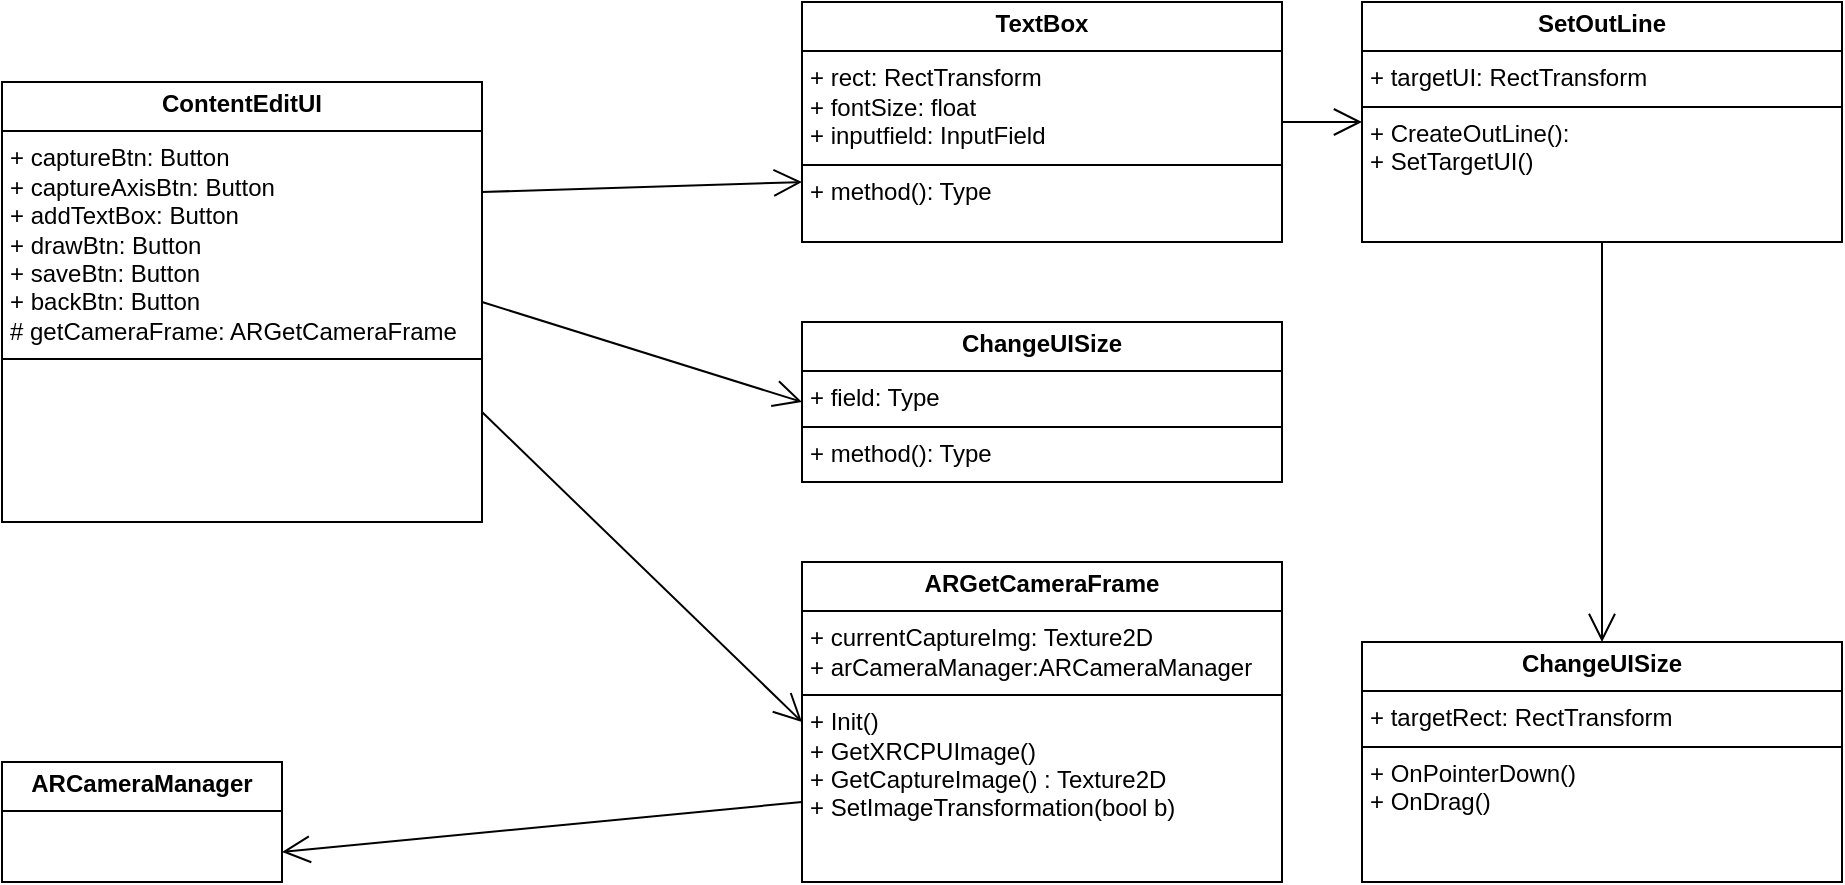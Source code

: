 <mxfile version="24.8.3">
  <diagram name="페이지-1" id="2lJk7u913TcQ77uXImUE">
    <mxGraphModel dx="1102" dy="610" grid="1" gridSize="10" guides="1" tooltips="1" connect="1" arrows="1" fold="1" page="1" pageScale="1" pageWidth="827" pageHeight="1169" math="0" shadow="0">
      <root>
        <mxCell id="0" />
        <mxCell id="1" parent="0" />
        <mxCell id="cyA9FoEB-pXJd7cD7Qrx-1" value="&lt;p style=&quot;margin:0px;margin-top:4px;text-align:center;&quot;&gt;&lt;b&gt;ContentEditUI&lt;/b&gt;&lt;/p&gt;&lt;hr size=&quot;1&quot; style=&quot;border-style:solid;&quot;&gt;&lt;p style=&quot;margin:0px;margin-left:4px;&quot;&gt;+ captureBtn: Button&lt;/p&gt;&lt;p style=&quot;margin:0px;margin-left:4px;&quot;&gt;+ captureAxisBtn: Button&lt;/p&gt;&lt;p style=&quot;margin:0px;margin-left:4px;&quot;&gt;+ addTextBox: Button&lt;/p&gt;&lt;p style=&quot;margin:0px;margin-left:4px;&quot;&gt;+ drawBtn: Button&lt;/p&gt;&lt;p style=&quot;margin:0px;margin-left:4px;&quot;&gt;+ saveBtn: Button&lt;/p&gt;&lt;p style=&quot;margin:0px;margin-left:4px;&quot;&gt;+ backBtn: Button&lt;/p&gt;&lt;p style=&quot;margin:0px;margin-left:4px;&quot;&gt;# getCameraFrame: ARGetCameraFrame&lt;/p&gt;&lt;hr size=&quot;1&quot; style=&quot;border-style:solid;&quot;&gt;&lt;p style=&quot;margin:0px;margin-left:4px;&quot;&gt;&lt;br&gt;&lt;/p&gt;" style="verticalAlign=top;align=left;overflow=fill;html=1;whiteSpace=wrap;" vertex="1" parent="1">
          <mxGeometry y="80" width="240" height="220" as="geometry" />
        </mxCell>
        <mxCell id="cyA9FoEB-pXJd7cD7Qrx-2" value="&lt;p style=&quot;margin:0px;margin-top:4px;text-align:center;&quot;&gt;&lt;b&gt;TextBox&lt;/b&gt;&lt;/p&gt;&lt;hr size=&quot;1&quot; style=&quot;border-style:solid;&quot;&gt;&lt;p style=&quot;margin:0px;margin-left:4px;&quot;&gt;+ rect: RectTransform&lt;/p&gt;&lt;p style=&quot;margin:0px;margin-left:4px;&quot;&gt;+ fontSize: float&lt;/p&gt;&lt;p style=&quot;margin:0px;margin-left:4px;&quot;&gt;+ inputfield: InputField&lt;/p&gt;&lt;hr size=&quot;1&quot; style=&quot;border-style:solid;&quot;&gt;&lt;p style=&quot;margin:0px;margin-left:4px;&quot;&gt;+ method(): Type&lt;/p&gt;" style="verticalAlign=top;align=left;overflow=fill;html=1;whiteSpace=wrap;" vertex="1" parent="1">
          <mxGeometry x="400" y="40" width="240" height="120" as="geometry" />
        </mxCell>
        <mxCell id="cyA9FoEB-pXJd7cD7Qrx-3" value="&lt;p style=&quot;margin:0px;margin-top:4px;text-align:center;&quot;&gt;&lt;b&gt;ChangeUISize&lt;/b&gt;&lt;/p&gt;&lt;hr size=&quot;1&quot; style=&quot;border-style:solid;&quot;&gt;&lt;p style=&quot;margin:0px;margin-left:4px;&quot;&gt;+ field: Type&lt;/p&gt;&lt;hr size=&quot;1&quot; style=&quot;border-style:solid;&quot;&gt;&lt;p style=&quot;margin:0px;margin-left:4px;&quot;&gt;+ method(): Type&lt;/p&gt;" style="verticalAlign=top;align=left;overflow=fill;html=1;whiteSpace=wrap;" vertex="1" parent="1">
          <mxGeometry x="400" y="200" width="240" height="80" as="geometry" />
        </mxCell>
        <mxCell id="cyA9FoEB-pXJd7cD7Qrx-4" value="&lt;p style=&quot;margin:0px;margin-top:4px;text-align:center;&quot;&gt;&lt;b&gt;ARGetCameraFrame&lt;/b&gt;&lt;/p&gt;&lt;hr size=&quot;1&quot; style=&quot;border-style:solid;&quot;&gt;&lt;p style=&quot;margin:0px;margin-left:4px;&quot;&gt;+ currentCaptureImg: Texture2D&lt;/p&gt;&lt;p style=&quot;margin:0px;margin-left:4px;&quot;&gt;+ arCameraManager:ARCameraManager&lt;/p&gt;&lt;hr size=&quot;1&quot; style=&quot;border-style:solid;&quot;&gt;&lt;p style=&quot;margin:0px;margin-left:4px;&quot;&gt;+ Init()&lt;/p&gt;&lt;p style=&quot;margin:0px;margin-left:4px;&quot;&gt;+ GetXRCPUImage()&lt;/p&gt;&lt;p style=&quot;margin:0px;margin-left:4px;&quot;&gt;+ GetCaptureImage() : Texture2D&lt;/p&gt;&lt;p style=&quot;margin:0px;margin-left:4px;&quot;&gt;+ SetImageTransformation(bool b)&lt;/p&gt;&lt;p style=&quot;margin:0px;margin-left:4px;&quot;&gt;&lt;br&gt;&lt;/p&gt;" style="verticalAlign=top;align=left;overflow=fill;html=1;whiteSpace=wrap;" vertex="1" parent="1">
          <mxGeometry x="400" y="320" width="240" height="160" as="geometry" />
        </mxCell>
        <mxCell id="cyA9FoEB-pXJd7cD7Qrx-5" value="" style="endArrow=open;endFill=1;endSize=12;html=1;rounded=0;exitX=1;exitY=0.25;exitDx=0;exitDy=0;entryX=0;entryY=0.75;entryDx=0;entryDy=0;" edge="1" parent="1" source="cyA9FoEB-pXJd7cD7Qrx-1" target="cyA9FoEB-pXJd7cD7Qrx-2">
          <mxGeometry width="160" relative="1" as="geometry">
            <mxPoint x="330" y="320" as="sourcePoint" />
            <mxPoint x="490" y="320" as="targetPoint" />
          </mxGeometry>
        </mxCell>
        <mxCell id="cyA9FoEB-pXJd7cD7Qrx-6" value="" style="endArrow=open;endFill=1;endSize=12;html=1;rounded=0;exitX=1;exitY=0.5;exitDx=0;exitDy=0;entryX=0;entryY=0.5;entryDx=0;entryDy=0;" edge="1" parent="1" source="cyA9FoEB-pXJd7cD7Qrx-1" target="cyA9FoEB-pXJd7cD7Qrx-3">
          <mxGeometry width="160" relative="1" as="geometry">
            <mxPoint x="330" y="320" as="sourcePoint" />
            <mxPoint x="490" y="320" as="targetPoint" />
          </mxGeometry>
        </mxCell>
        <mxCell id="cyA9FoEB-pXJd7cD7Qrx-7" value="" style="endArrow=open;endFill=1;endSize=12;html=1;rounded=0;exitX=1;exitY=0.75;exitDx=0;exitDy=0;entryX=0;entryY=0.5;entryDx=0;entryDy=0;" edge="1" parent="1" source="cyA9FoEB-pXJd7cD7Qrx-1" target="cyA9FoEB-pXJd7cD7Qrx-4">
          <mxGeometry width="160" relative="1" as="geometry">
            <mxPoint x="330" y="320" as="sourcePoint" />
            <mxPoint x="490" y="320" as="targetPoint" />
          </mxGeometry>
        </mxCell>
        <mxCell id="cyA9FoEB-pXJd7cD7Qrx-12" value="&lt;p style=&quot;margin:0px;margin-top:4px;text-align:center;&quot;&gt;&lt;b&gt;ARCameraManager&lt;/b&gt;&lt;/p&gt;&lt;hr size=&quot;1&quot; style=&quot;border-style:solid;&quot;&gt;&lt;div style=&quot;height:2px;&quot;&gt;&lt;/div&gt;" style="verticalAlign=top;align=left;overflow=fill;html=1;whiteSpace=wrap;" vertex="1" parent="1">
          <mxGeometry y="420" width="140" height="60" as="geometry" />
        </mxCell>
        <mxCell id="cyA9FoEB-pXJd7cD7Qrx-13" value="" style="endArrow=open;endFill=1;endSize=12;html=1;rounded=0;exitX=0;exitY=0.75;exitDx=0;exitDy=0;entryX=1;entryY=0.75;entryDx=0;entryDy=0;" edge="1" parent="1" source="cyA9FoEB-pXJd7cD7Qrx-4" target="cyA9FoEB-pXJd7cD7Qrx-12">
          <mxGeometry width="160" relative="1" as="geometry">
            <mxPoint x="330" y="420" as="sourcePoint" />
            <mxPoint x="490" y="420" as="targetPoint" />
          </mxGeometry>
        </mxCell>
        <mxCell id="cyA9FoEB-pXJd7cD7Qrx-14" value="&lt;p style=&quot;margin:0px;margin-top:4px;text-align:center;&quot;&gt;&lt;b&gt;SetOutLine&lt;/b&gt;&lt;/p&gt;&lt;hr size=&quot;1&quot; style=&quot;border-style:solid;&quot;&gt;&lt;p style=&quot;margin:0px;margin-left:4px;&quot;&gt;+ targetUI: RectTransform&lt;/p&gt;&lt;hr size=&quot;1&quot; style=&quot;border-style:solid;&quot;&gt;&lt;p style=&quot;margin:0px;margin-left:4px;&quot;&gt;+ CreateOutLine():&lt;/p&gt;&lt;p style=&quot;margin:0px;margin-left:4px;&quot;&gt;+ SetTargetUI()&lt;/p&gt;" style="verticalAlign=top;align=left;overflow=fill;html=1;whiteSpace=wrap;" vertex="1" parent="1">
          <mxGeometry x="680" y="40" width="240" height="120" as="geometry" />
        </mxCell>
        <mxCell id="cyA9FoEB-pXJd7cD7Qrx-15" value="" style="endArrow=open;endFill=1;endSize=12;html=1;rounded=0;exitX=1;exitY=0.5;exitDx=0;exitDy=0;entryX=0;entryY=0.5;entryDx=0;entryDy=0;" edge="1" parent="1" source="cyA9FoEB-pXJd7cD7Qrx-2" target="cyA9FoEB-pXJd7cD7Qrx-14">
          <mxGeometry width="160" relative="1" as="geometry">
            <mxPoint x="330" y="320" as="sourcePoint" />
            <mxPoint x="490" y="320" as="targetPoint" />
          </mxGeometry>
        </mxCell>
        <mxCell id="cyA9FoEB-pXJd7cD7Qrx-16" value="&lt;p style=&quot;margin:0px;margin-top:4px;text-align:center;&quot;&gt;&lt;b&gt;ChangeUISize&lt;/b&gt;&lt;/p&gt;&lt;hr size=&quot;1&quot; style=&quot;border-style:solid;&quot;&gt;&lt;p style=&quot;margin:0px;margin-left:4px;&quot;&gt;+ targetRect: RectTransform&lt;/p&gt;&lt;hr size=&quot;1&quot; style=&quot;border-style:solid;&quot;&gt;&lt;p style=&quot;margin:0px;margin-left:4px;&quot;&gt;+ OnPointerDown()&lt;/p&gt;&lt;p style=&quot;margin:0px;margin-left:4px;&quot;&gt;+ OnDrag()&lt;/p&gt;" style="verticalAlign=top;align=left;overflow=fill;html=1;whiteSpace=wrap;" vertex="1" parent="1">
          <mxGeometry x="680" y="360" width="240" height="120" as="geometry" />
        </mxCell>
        <mxCell id="cyA9FoEB-pXJd7cD7Qrx-17" value="" style="endArrow=open;endFill=1;endSize=12;html=1;rounded=0;exitX=0.5;exitY=1;exitDx=0;exitDy=0;" edge="1" parent="1" source="cyA9FoEB-pXJd7cD7Qrx-14" target="cyA9FoEB-pXJd7cD7Qrx-16">
          <mxGeometry width="160" relative="1" as="geometry">
            <mxPoint x="330" y="320" as="sourcePoint" />
            <mxPoint x="490" y="320" as="targetPoint" />
          </mxGeometry>
        </mxCell>
      </root>
    </mxGraphModel>
  </diagram>
</mxfile>
